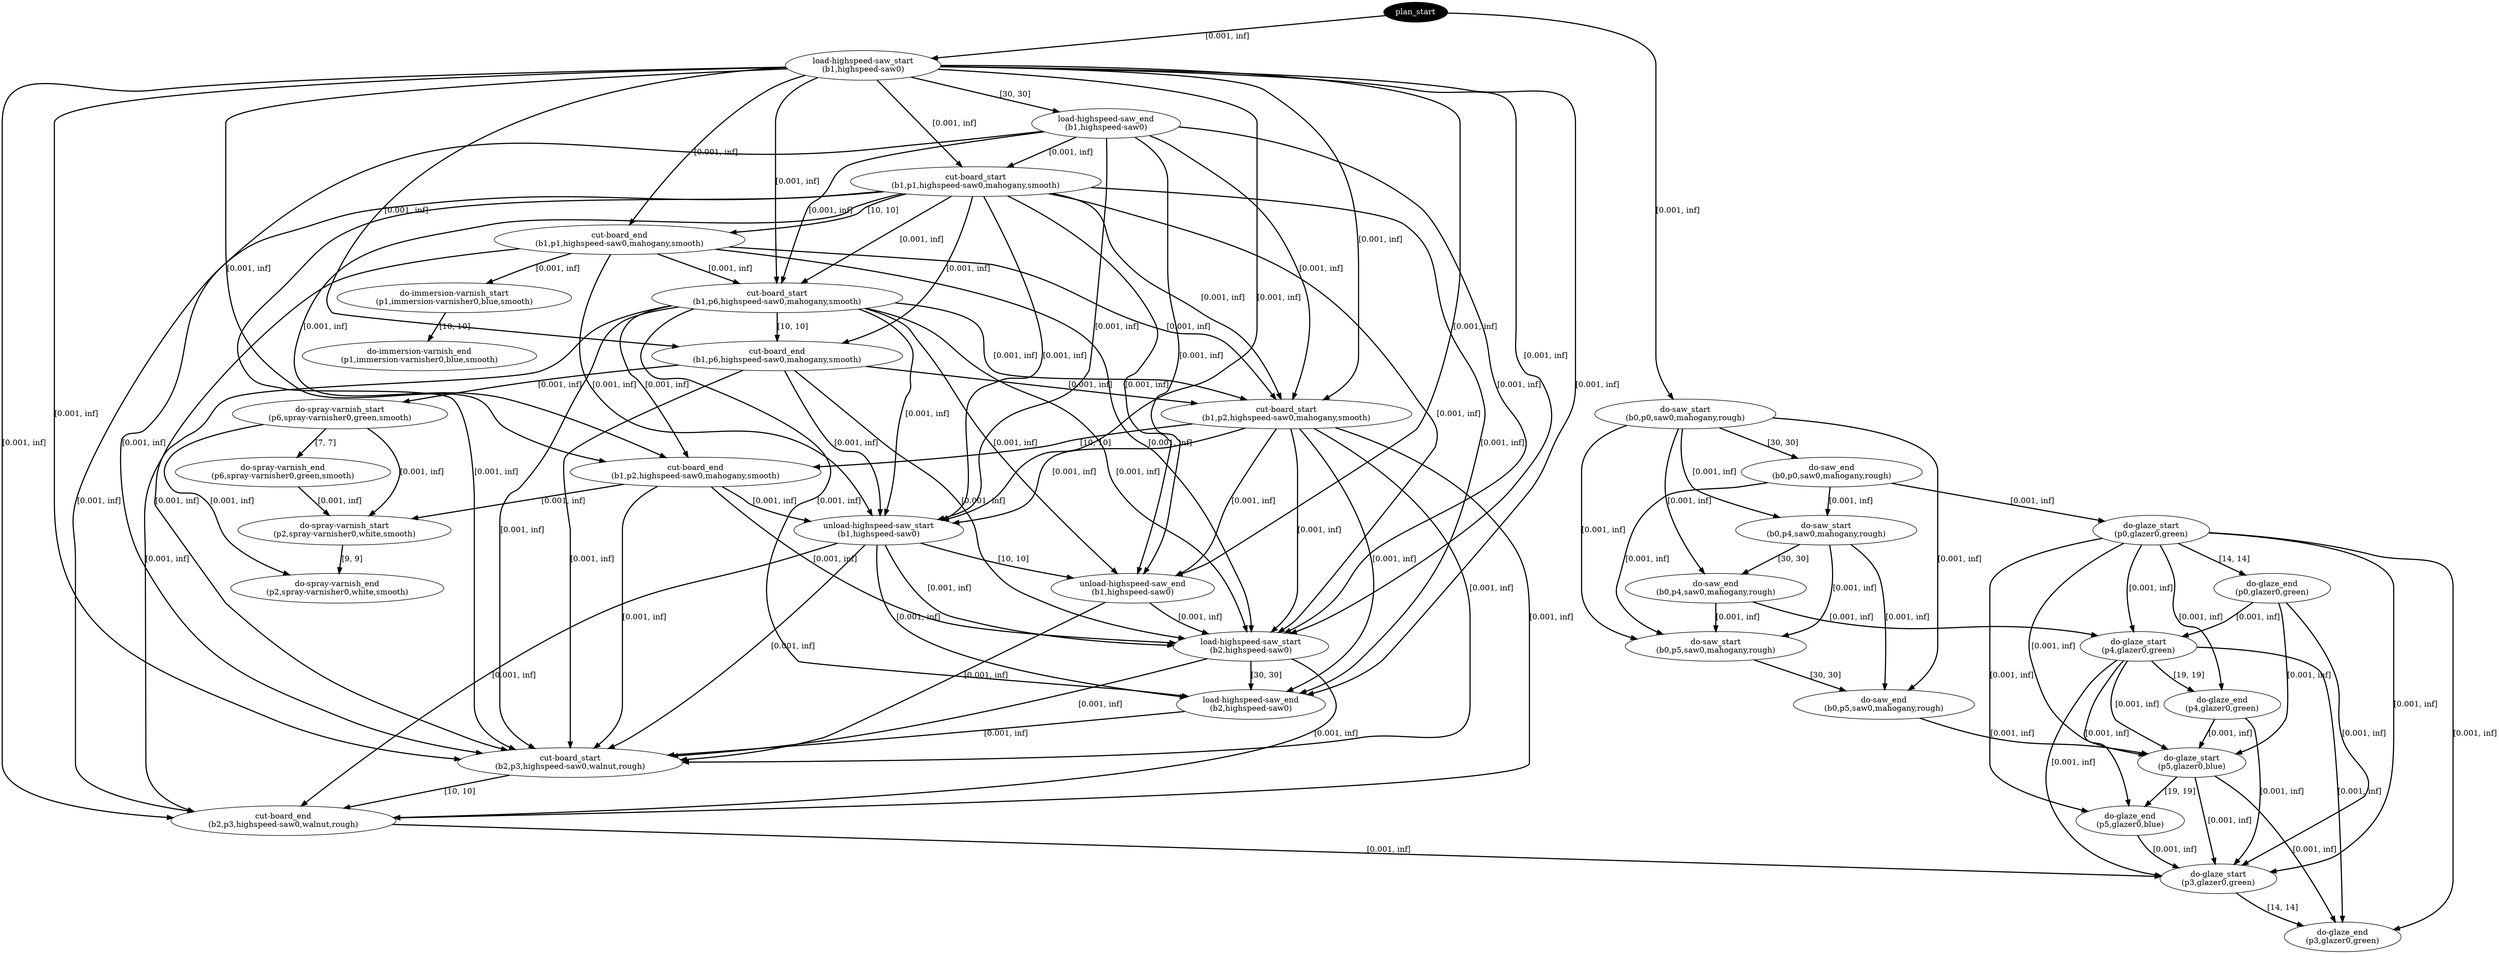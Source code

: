 digraph plan {
0[ label="plan_start",style=filled,fillcolor=black,fontcolor=white];
1[ label="do-saw_start
(b0,p0,saw0,mahogany,rough)"];
2[ label="do-saw_end
(b0,p0,saw0,mahogany,rough)"];
3[ label="load-highspeed-saw_start
(b1,highspeed-saw0)"];
4[ label="load-highspeed-saw_end
(b1,highspeed-saw0)"];
5[ label="cut-board_start
(b1,p1,highspeed-saw0,mahogany,smooth)"];
6[ label="cut-board_end
(b1,p1,highspeed-saw0,mahogany,smooth)"];
7[ label="do-glaze_start
(p0,glazer0,green)"];
8[ label="do-glaze_end
(p0,glazer0,green)"];
9[ label="do-saw_start
(b0,p4,saw0,mahogany,rough)"];
10[ label="do-saw_end
(b0,p4,saw0,mahogany,rough)"];
11[ label="do-immersion-varnish_start
(p1,immersion-varnisher0,blue,smooth)"];
12[ label="do-immersion-varnish_end
(p1,immersion-varnisher0,blue,smooth)"];
13[ label="cut-board_start
(b1,p6,highspeed-saw0,mahogany,smooth)"];
14[ label="cut-board_end
(b1,p6,highspeed-saw0,mahogany,smooth)"];
15[ label="do-spray-varnish_start
(p6,spray-varnisher0,green,smooth)"];
16[ label="do-spray-varnish_end
(p6,spray-varnisher0,green,smooth)"];
17[ label="cut-board_start
(b1,p2,highspeed-saw0,mahogany,smooth)"];
18[ label="cut-board_end
(b1,p2,highspeed-saw0,mahogany,smooth)"];
19[ label="do-glaze_start
(p4,glazer0,green)"];
20[ label="do-glaze_end
(p4,glazer0,green)"];
21[ label="do-saw_start
(b0,p5,saw0,mahogany,rough)"];
22[ label="do-saw_end
(b0,p5,saw0,mahogany,rough)"];
23[ label="do-spray-varnish_start
(p2,spray-varnisher0,white,smooth)"];
24[ label="do-spray-varnish_end
(p2,spray-varnisher0,white,smooth)"];
25[ label="unload-highspeed-saw_start
(b1,highspeed-saw0)"];
26[ label="unload-highspeed-saw_end
(b1,highspeed-saw0)"];
27[ label="load-highspeed-saw_start
(b2,highspeed-saw0)"];
28[ label="load-highspeed-saw_end
(b2,highspeed-saw0)"];
29[ label="do-glaze_start
(p5,glazer0,blue)"];
30[ label="do-glaze_end
(p5,glazer0,blue)"];
31[ label="cut-board_start
(b2,p3,highspeed-saw0,walnut,rough)"];
32[ label="cut-board_end
(b2,p3,highspeed-saw0,walnut,rough)"];
33[ label="do-glaze_start
(p3,glazer0,green)"];
34[ label="do-glaze_end
(p3,glazer0,green)"];
"0" -> "1" [ label="[0.001, inf]" , penwidth=2, color="black"]
"0" -> "3" [ label="[0.001, inf]" , penwidth=2, color="black"]
"1" -> "2" [ label="[30, 30]" , penwidth=2, color="black"]
"3" -> "4" [ label="[30, 30]" , penwidth=2, color="black"]
"4" -> "5" [ label="[0.001, inf]" , penwidth=2, color="black"]
"3" -> "5" [ label="[0.001, inf]" , penwidth=2, color="black"]
"2" -> "7" [ label="[0.001, inf]" , penwidth=2, color="black"]
"2" -> "9" [ label="[0.001, inf]" , penwidth=2, color="black"]
"1" -> "9" [ label="[0.001, inf]" , penwidth=2, color="black"]
"5" -> "6" [ label="[10, 10]" , penwidth=2, color="black"]
"3" -> "6" [ label="[0.001, inf]" , penwidth=2, color="black"]
"6" -> "11" [ label="[0.001, inf]" , penwidth=2, color="black"]
"6" -> "13" [ label="[0.001, inf]" , penwidth=2, color="black"]
"4" -> "13" [ label="[0.001, inf]" , penwidth=2, color="black"]
"5" -> "13" [ label="[0.001, inf]" , penwidth=2, color="black"]
"3" -> "13" [ label="[0.001, inf]" , penwidth=2, color="black"]
"7" -> "8" [ label="[14, 14]" , penwidth=2, color="black"]
"11" -> "12" [ label="[10, 10]" , penwidth=2, color="black"]
"13" -> "14" [ label="[10, 10]" , penwidth=2, color="black"]
"5" -> "14" [ label="[0.001, inf]" , penwidth=2, color="black"]
"3" -> "14" [ label="[0.001, inf]" , penwidth=2, color="black"]
"14" -> "15" [ label="[0.001, inf]" , penwidth=2, color="black"]
"14" -> "17" [ label="[0.001, inf]" , penwidth=2, color="black"]
"4" -> "17" [ label="[0.001, inf]" , penwidth=2, color="black"]
"13" -> "17" [ label="[0.001, inf]" , penwidth=2, color="black"]
"6" -> "17" [ label="[0.001, inf]" , penwidth=2, color="black"]
"5" -> "17" [ label="[0.001, inf]" , penwidth=2, color="black"]
"3" -> "17" [ label="[0.001, inf]" , penwidth=2, color="black"]
"15" -> "16" [ label="[7, 7]" , penwidth=2, color="black"]
"9" -> "10" [ label="[30, 30]" , penwidth=2, color="black"]
"1" -> "10" [ label="[0.001, inf]" , penwidth=2, color="black"]
"8" -> "19" [ label="[0.001, inf]" , penwidth=2, color="black"]
"10" -> "19" [ label="[0.001, inf]" , penwidth=2, color="black"]
"7" -> "19" [ label="[0.001, inf]" , penwidth=2, color="black"]
"10" -> "21" [ label="[0.001, inf]" , penwidth=2, color="black"]
"9" -> "21" [ label="[0.001, inf]" , penwidth=2, color="black"]
"2" -> "21" [ label="[0.001, inf]" , penwidth=2, color="black"]
"1" -> "21" [ label="[0.001, inf]" , penwidth=2, color="black"]
"17" -> "18" [ label="[10, 10]" , penwidth=2, color="black"]
"13" -> "18" [ label="[0.001, inf]" , penwidth=2, color="black"]
"5" -> "18" [ label="[0.001, inf]" , penwidth=2, color="black"]
"3" -> "18" [ label="[0.001, inf]" , penwidth=2, color="black"]
"16" -> "23" [ label="[0.001, inf]" , penwidth=2, color="black"]
"18" -> "23" [ label="[0.001, inf]" , penwidth=2, color="black"]
"15" -> "23" [ label="[0.001, inf]" , penwidth=2, color="black"]
"18" -> "25" [ label="[0.001, inf]" , penwidth=2, color="black"]
"4" -> "25" [ label="[0.001, inf]" , penwidth=2, color="black"]
"17" -> "25" [ label="[0.001, inf]" , penwidth=2, color="black"]
"14" -> "25" [ label="[0.001, inf]" , penwidth=2, color="black"]
"13" -> "25" [ label="[0.001, inf]" , penwidth=2, color="black"]
"6" -> "25" [ label="[0.001, inf]" , penwidth=2, color="black"]
"5" -> "25" [ label="[0.001, inf]" , penwidth=2, color="black"]
"3" -> "25" [ label="[0.001, inf]" , penwidth=2, color="black"]
"23" -> "24" [ label="[9, 9]" , penwidth=2, color="black"]
"15" -> "24" [ label="[0.001, inf]" , penwidth=2, color="black"]
"25" -> "26" [ label="[10, 10]" , penwidth=2, color="black"]
"17" -> "26" [ label="[0.001, inf]" , penwidth=2, color="black"]
"13" -> "26" [ label="[0.001, inf]" , penwidth=2, color="black"]
"5" -> "26" [ label="[0.001, inf]" , penwidth=2, color="black"]
"4" -> "26" [ label="[0.001, inf]" , penwidth=2, color="black"]
"3" -> "26" [ label="[0.001, inf]" , penwidth=2, color="black"]
"26" -> "27" [ label="[0.001, inf]" , penwidth=2, color="black"]
"25" -> "27" [ label="[0.001, inf]" , penwidth=2, color="black"]
"18" -> "27" [ label="[0.001, inf]" , penwidth=2, color="black"]
"17" -> "27" [ label="[0.001, inf]" , penwidth=2, color="black"]
"14" -> "27" [ label="[0.001, inf]" , penwidth=2, color="black"]
"13" -> "27" [ label="[0.001, inf]" , penwidth=2, color="black"]
"6" -> "27" [ label="[0.001, inf]" , penwidth=2, color="black"]
"5" -> "27" [ label="[0.001, inf]" , penwidth=2, color="black"]
"4" -> "27" [ label="[0.001, inf]" , penwidth=2, color="black"]
"3" -> "27" [ label="[0.001, inf]" , penwidth=2, color="black"]
"19" -> "20" [ label="[19, 19]" , penwidth=2, color="black"]
"7" -> "20" [ label="[0.001, inf]" , penwidth=2, color="black"]
"21" -> "22" [ label="[30, 30]" , penwidth=2, color="black"]
"9" -> "22" [ label="[0.001, inf]" , penwidth=2, color="black"]
"1" -> "22" [ label="[0.001, inf]" , penwidth=2, color="black"]
"20" -> "29" [ label="[0.001, inf]" , penwidth=2, color="black"]
"22" -> "29" [ label="[0.001, inf]" , penwidth=2, color="black"]
"19" -> "29" [ label="[0.001, inf]" , penwidth=2, color="black"]
"8" -> "29" [ label="[0.001, inf]" , penwidth=2, color="black"]
"7" -> "29" [ label="[0.001, inf]" , penwidth=2, color="black"]
"27" -> "28" [ label="[30, 30]" , penwidth=2, color="black"]
"25" -> "28" [ label="[0.001, inf]" , penwidth=2, color="black"]
"17" -> "28" [ label="[0.001, inf]" , penwidth=2, color="black"]
"13" -> "28" [ label="[0.001, inf]" , penwidth=2, color="black"]
"5" -> "28" [ label="[0.001, inf]" , penwidth=2, color="black"]
"3" -> "28" [ label="[0.001, inf]" , penwidth=2, color="black"]
"28" -> "31" [ label="[0.001, inf]" , penwidth=2, color="black"]
"27" -> "31" [ label="[0.001, inf]" , penwidth=2, color="black"]
"26" -> "31" [ label="[0.001, inf]" , penwidth=2, color="black"]
"25" -> "31" [ label="[0.001, inf]" , penwidth=2, color="black"]
"18" -> "31" [ label="[0.001, inf]" , penwidth=2, color="black"]
"17" -> "31" [ label="[0.001, inf]" , penwidth=2, color="black"]
"14" -> "31" [ label="[0.001, inf]" , penwidth=2, color="black"]
"13" -> "31" [ label="[0.001, inf]" , penwidth=2, color="black"]
"6" -> "31" [ label="[0.001, inf]" , penwidth=2, color="black"]
"5" -> "31" [ label="[0.001, inf]" , penwidth=2, color="black"]
"4" -> "31" [ label="[0.001, inf]" , penwidth=2, color="black"]
"3" -> "31" [ label="[0.001, inf]" , penwidth=2, color="black"]
"29" -> "30" [ label="[19, 19]" , penwidth=2, color="black"]
"19" -> "30" [ label="[0.001, inf]" , penwidth=2, color="black"]
"7" -> "30" [ label="[0.001, inf]" , penwidth=2, color="black"]
"31" -> "32" [ label="[10, 10]" , penwidth=2, color="black"]
"27" -> "32" [ label="[0.001, inf]" , penwidth=2, color="black"]
"25" -> "32" [ label="[0.001, inf]" , penwidth=2, color="black"]
"17" -> "32" [ label="[0.001, inf]" , penwidth=2, color="black"]
"13" -> "32" [ label="[0.001, inf]" , penwidth=2, color="black"]
"5" -> "32" [ label="[0.001, inf]" , penwidth=2, color="black"]
"3" -> "32" [ label="[0.001, inf]" , penwidth=2, color="black"]
"30" -> "33" [ label="[0.001, inf]" , penwidth=2, color="black"]
"32" -> "33" [ label="[0.001, inf]" , penwidth=2, color="black"]
"29" -> "33" [ label="[0.001, inf]" , penwidth=2, color="black"]
"20" -> "33" [ label="[0.001, inf]" , penwidth=2, color="black"]
"19" -> "33" [ label="[0.001, inf]" , penwidth=2, color="black"]
"8" -> "33" [ label="[0.001, inf]" , penwidth=2, color="black"]
"7" -> "33" [ label="[0.001, inf]" , penwidth=2, color="black"]
"33" -> "34" [ label="[14, 14]" , penwidth=2, color="black"]
"29" -> "34" [ label="[0.001, inf]" , penwidth=2, color="black"]
"19" -> "34" [ label="[0.001, inf]" , penwidth=2, color="black"]
"7" -> "34" [ label="[0.001, inf]" , penwidth=2, color="black"]
}
